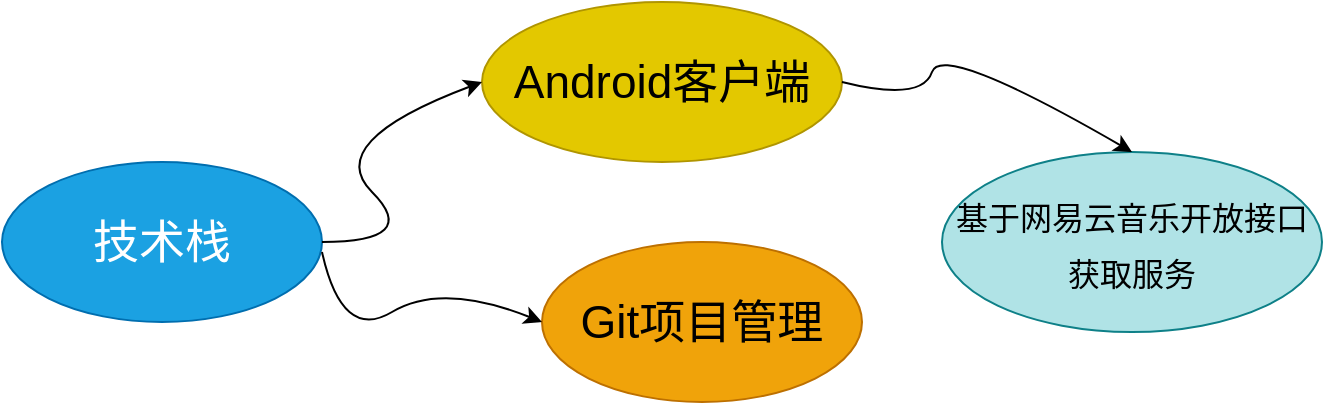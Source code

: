 <mxfile version="20.6.2" type="github">
  <diagram id="TZfmpZxh4S-H4jH0v8CI" name="第 1 页">
    <mxGraphModel dx="1038" dy="577" grid="1" gridSize="10" guides="1" tooltips="1" connect="1" arrows="1" fold="1" page="1" pageScale="1" pageWidth="827" pageHeight="1169" math="0" shadow="0">
      <root>
        <mxCell id="0" />
        <mxCell id="1" parent="0" />
        <mxCell id="r-5hcT5uWyjnR2qsI_36-1" value="&lt;font style=&quot;font-size: 23px;&quot;&gt;技术栈&lt;/font&gt;" style="ellipse;whiteSpace=wrap;html=1;fillColor=#1ba1e2;fontColor=#ffffff;strokeColor=#006EAF;" vertex="1" parent="1">
          <mxGeometry x="100" y="160" width="160" height="80" as="geometry" />
        </mxCell>
        <mxCell id="r-5hcT5uWyjnR2qsI_36-2" value="Android客户端" style="ellipse;whiteSpace=wrap;html=1;fontSize=23;fillColor=#e3c800;fontColor=#000000;strokeColor=#B09500;" vertex="1" parent="1">
          <mxGeometry x="340" y="80" width="180" height="80" as="geometry" />
        </mxCell>
        <mxCell id="r-5hcT5uWyjnR2qsI_36-3" value="Git项目管理" style="ellipse;whiteSpace=wrap;html=1;fontSize=23;fillColor=#f0a30a;fontColor=#000000;strokeColor=#BD7000;" vertex="1" parent="1">
          <mxGeometry x="370" y="200" width="160" height="80" as="geometry" />
        </mxCell>
        <mxCell id="r-5hcT5uWyjnR2qsI_36-4" value="&lt;font style=&quot;font-size: 16px;&quot;&gt;基于网易云音乐开放接口获取服务&lt;/font&gt;" style="ellipse;whiteSpace=wrap;html=1;fontSize=23;fillColor=#b0e3e6;strokeColor=#0e8088;" vertex="1" parent="1">
          <mxGeometry x="570" y="155" width="190" height="90" as="geometry" />
        </mxCell>
        <mxCell id="r-5hcT5uWyjnR2qsI_36-16" value="" style="curved=1;endArrow=classic;html=1;rounded=0;fontSize=16;entryX=0;entryY=0.5;entryDx=0;entryDy=0;" edge="1" parent="1" target="r-5hcT5uWyjnR2qsI_36-2">
          <mxGeometry width="50" height="50" relative="1" as="geometry">
            <mxPoint x="260" y="200" as="sourcePoint" />
            <mxPoint x="310" y="150" as="targetPoint" />
            <Array as="points">
              <mxPoint x="310" y="200" />
              <mxPoint x="260" y="150" />
            </Array>
          </mxGeometry>
        </mxCell>
        <mxCell id="r-5hcT5uWyjnR2qsI_36-17" value="" style="curved=1;endArrow=classic;html=1;rounded=0;fontSize=16;entryX=0;entryY=0.5;entryDx=0;entryDy=0;" edge="1" parent="1" target="r-5hcT5uWyjnR2qsI_36-3">
          <mxGeometry width="50" height="50" relative="1" as="geometry">
            <mxPoint x="260" y="205" as="sourcePoint" />
            <mxPoint x="360" y="220" as="targetPoint" />
            <Array as="points">
              <mxPoint x="270" y="250" />
              <mxPoint x="320" y="220" />
            </Array>
          </mxGeometry>
        </mxCell>
        <mxCell id="r-5hcT5uWyjnR2qsI_36-18" value="" style="curved=1;endArrow=classic;html=1;rounded=0;fontSize=16;exitX=1;exitY=0.5;exitDx=0;exitDy=0;entryX=0.5;entryY=0;entryDx=0;entryDy=0;" edge="1" parent="1" source="r-5hcT5uWyjnR2qsI_36-2" target="r-5hcT5uWyjnR2qsI_36-4">
          <mxGeometry width="50" height="50" relative="1" as="geometry">
            <mxPoint x="550" y="130" as="sourcePoint" />
            <mxPoint x="600" y="80" as="targetPoint" />
            <Array as="points">
              <mxPoint x="560" y="130" />
              <mxPoint x="570" y="100" />
            </Array>
          </mxGeometry>
        </mxCell>
      </root>
    </mxGraphModel>
  </diagram>
</mxfile>
